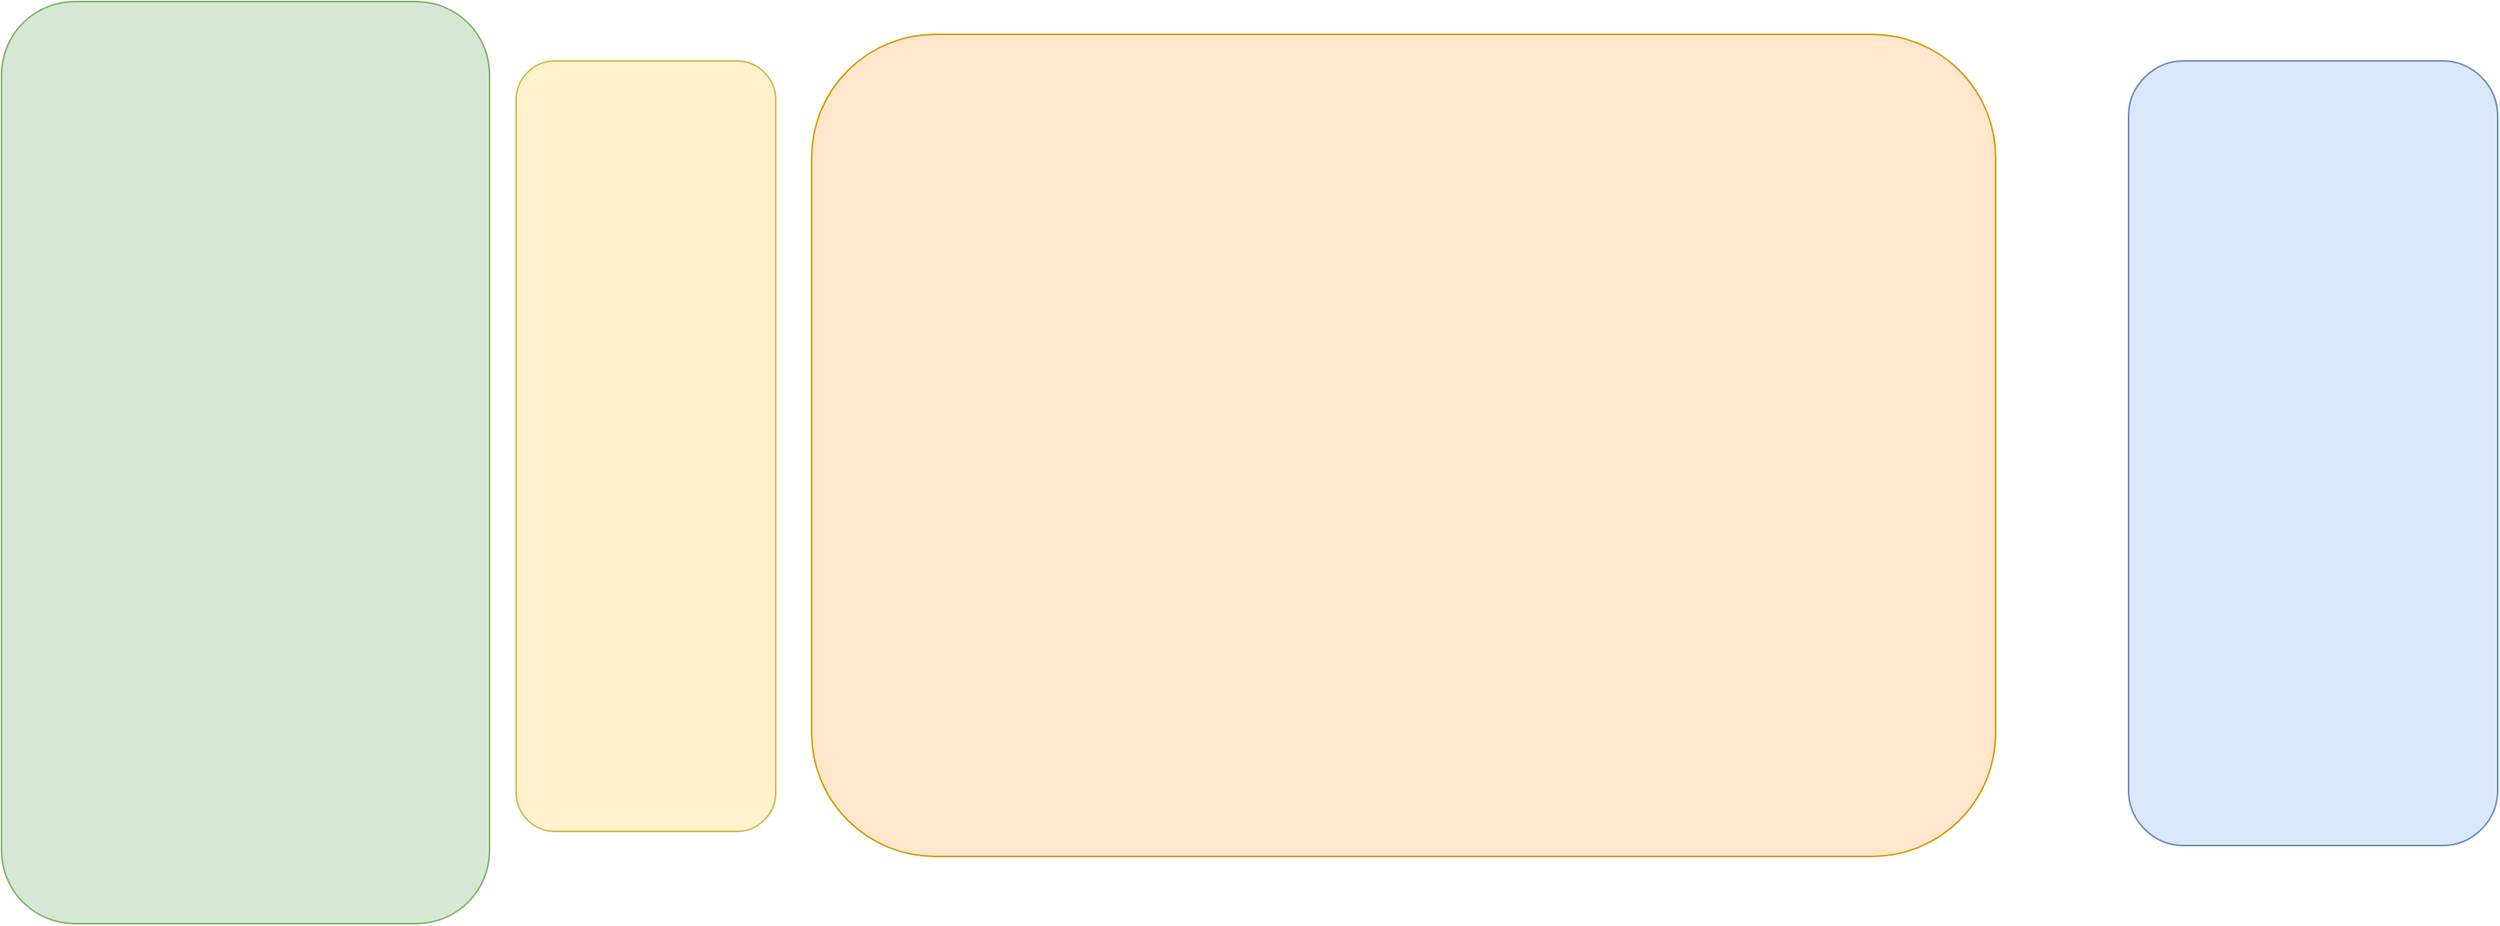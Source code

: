 <mxfile version="26.2.9">
  <diagram name="Page-1" id="Ab5xYJ7G20u-YLCxh9bL">
    <mxGraphModel dx="2226" dy="2726" grid="0" gridSize="10" guides="1" tooltips="1" connect="1" arrows="1" fold="1" page="0" pageScale="1" pageWidth="2339" pageHeight="3300" math="0" shadow="0">
      <root>
        <mxCell id="0" />
        <mxCell id="1" parent="0" />
        <mxCell id="O-QrHdnmYhBwZC8VToKs-1" value="" style="rounded=1;whiteSpace=wrap;html=1;fillColor=#d5e8d4;strokeColor=#82b366;" vertex="1" parent="1">
          <mxGeometry x="-1138" y="-584" width="312" height="590" as="geometry" />
        </mxCell>
        <mxCell id="O-QrHdnmYhBwZC8VToKs-2" value="" style="rounded=1;whiteSpace=wrap;html=1;fillColor=#ffe6cc;strokeColor=#d79b00;" vertex="1" parent="1">
          <mxGeometry x="-620" y="-563" width="757" height="526" as="geometry" />
        </mxCell>
        <mxCell id="O-QrHdnmYhBwZC8VToKs-3" value="" style="rounded=1;whiteSpace=wrap;html=1;fillColor=#fff2cc;strokeColor=#d6b656;" vertex="1" parent="1">
          <mxGeometry x="-809" y="-546" width="166" height="493" as="geometry" />
        </mxCell>
        <mxCell id="O-QrHdnmYhBwZC8VToKs-5" value="" style="rounded=1;whiteSpace=wrap;html=1;fillColor=#dae8fc;strokeColor=#6c8ebf;" vertex="1" parent="1">
          <mxGeometry x="222" y="-546" width="236" height="502" as="geometry" />
        </mxCell>
      </root>
    </mxGraphModel>
  </diagram>
</mxfile>
